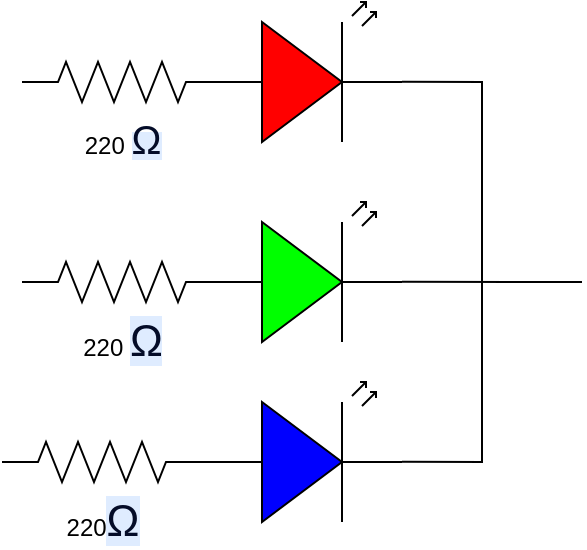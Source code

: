 <mxfile>
    <diagram id="IWVFzOS85qdY86sbD3LM" name="Page-1">
        <mxGraphModel dx="1086" dy="711" grid="1" gridSize="9" guides="1" tooltips="1" connect="1" arrows="1" fold="1" page="1" pageScale="1" pageWidth="827" pageHeight="1169" math="0" shadow="0">
            <root>
                <mxCell id="0"/>
                <mxCell id="1" parent="0"/>
                <mxCell id="3" value="" style="group;movable=1;resizable=1;rotatable=1;deletable=1;editable=1;connectable=1;" parent="1" vertex="1" connectable="0">
                    <mxGeometry x="280" y="70" width="190" height="260" as="geometry"/>
                </mxCell>
                <mxCell id="4" style="edgeStyle=none;rounded=0;html=1;exitX=1;exitY=0.57;exitDx=0;exitDy=0;exitPerimeter=0;endArrow=none;endFill=0;movable=0;resizable=0;rotatable=0;deletable=0;editable=0;connectable=0;" parent="3" source="5" edge="1">
                    <mxGeometry relative="1" as="geometry">
                        <mxPoint x="190" y="140" as="targetPoint"/>
                    </mxGeometry>
                </mxCell>
                <mxCell id="5" value="" style="verticalLabelPosition=bottom;shadow=0;dashed=0;align=center;html=1;verticalAlign=top;shape=mxgraph.electrical.opto_electronics.led_2;pointerEvents=1;fillColor=#00FF00;movable=0;resizable=0;rotatable=0;deletable=0;editable=0;connectable=0;" parent="3" vertex="1">
                    <mxGeometry y="100" width="100" height="70" as="geometry"/>
                </mxCell>
                <mxCell id="6" style="edgeStyle=none;rounded=0;html=1;exitX=1;exitY=0.57;exitDx=0;exitDy=0;exitPerimeter=0;endArrow=none;endFill=0;movable=0;resizable=0;rotatable=0;deletable=0;editable=0;connectable=0;" parent="3" source="7" edge="1">
                    <mxGeometry relative="1" as="geometry">
                        <mxPoint x="140" y="140" as="targetPoint"/>
                        <Array as="points">
                            <mxPoint x="140" y="230"/>
                        </Array>
                    </mxGeometry>
                </mxCell>
                <mxCell id="7" value="" style="verticalLabelPosition=bottom;shadow=0;dashed=0;align=center;html=1;verticalAlign=top;shape=mxgraph.electrical.opto_electronics.led_2;pointerEvents=1;fillColor=#0000ff;movable=0;resizable=0;rotatable=0;deletable=0;editable=0;connectable=0;" parent="3" vertex="1">
                    <mxGeometry y="190" width="100" height="70" as="geometry"/>
                </mxCell>
                <mxCell id="8" style="edgeStyle=none;html=1;exitX=1;exitY=0.57;exitDx=0;exitDy=0;exitPerimeter=0;endArrow=none;endFill=0;rounded=0;movable=0;resizable=0;rotatable=0;deletable=0;editable=0;connectable=0;" parent="3" source="9" edge="1">
                    <mxGeometry relative="1" as="geometry">
                        <mxPoint x="140" y="140" as="targetPoint"/>
                        <Array as="points">
                            <mxPoint x="140" y="40"/>
                        </Array>
                    </mxGeometry>
                </mxCell>
                <mxCell id="9" value="" style="verticalLabelPosition=bottom;shadow=0;dashed=0;align=center;html=1;verticalAlign=top;shape=mxgraph.electrical.opto_electronics.led_2;pointerEvents=1;fillColor=#FF0000;movable=0;resizable=0;rotatable=0;deletable=0;editable=0;connectable=0;" parent="3" vertex="1">
                    <mxGeometry width="100" height="70" as="geometry"/>
                </mxCell>
                <mxCell id="13" value="220&amp;nbsp;&lt;span style=&quot;background-color: rgba(80, 151, 255, 0.18); color: rgb(4, 12, 40); font-family: &amp;quot;Google Sans&amp;quot;, arial, sans-serif; text-align: left;&quot;&gt;&lt;font style=&quot;font-size: 20px;&quot;&gt;Ω&lt;/font&gt;&lt;/span&gt;" style="pointerEvents=1;verticalLabelPosition=bottom;shadow=0;dashed=0;align=center;html=1;verticalAlign=top;shape=mxgraph.electrical.resistors.resistor_2;" vertex="1" parent="1">
                    <mxGeometry x="190" y="100" width="100" height="20" as="geometry"/>
                </mxCell>
                <mxCell id="14" value="220&amp;nbsp;&lt;span style=&quot;background-color: rgba(80, 151, 255, 0.18); color: rgb(4, 12, 40); font-family: &amp;quot;Google Sans&amp;quot;, arial, sans-serif; font-size: 22px; text-align: left;&quot;&gt;Ω&lt;/span&gt;" style="pointerEvents=1;verticalLabelPosition=bottom;shadow=0;dashed=0;align=center;html=1;verticalAlign=top;shape=mxgraph.electrical.resistors.resistor_2;" vertex="1" parent="1">
                    <mxGeometry x="190" y="200" width="100" height="20" as="geometry"/>
                </mxCell>
                <mxCell id="15" value="220&lt;span style=&quot;background-color: rgba(80, 151, 255, 0.18); color: rgb(4, 12, 40); font-family: &amp;quot;Google Sans&amp;quot;, arial, sans-serif; font-size: 22px; text-align: left;&quot;&gt;Ω&lt;/span&gt;" style="pointerEvents=1;verticalLabelPosition=bottom;shadow=0;dashed=0;align=center;html=1;verticalAlign=top;shape=mxgraph.electrical.resistors.resistor_2;" vertex="1" parent="1">
                    <mxGeometry x="180" y="290" width="100" height="20" as="geometry"/>
                </mxCell>
            </root>
        </mxGraphModel>
    </diagram>
</mxfile>